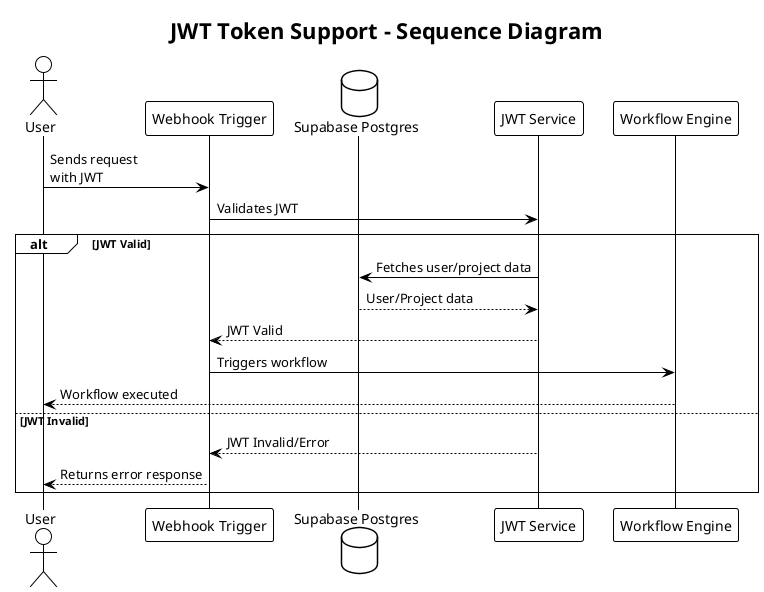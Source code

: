 @startuml
!theme plain

title JWT Token Support - Sequence Diagram

actor User as user
participant "Webhook Trigger" as webhook
database "Supabase Postgres" as db
participant "JWT Service" as jwt
participant "Workflow Engine" as engine

user -> webhook: Sends request\nwith JWT
webhook -> jwt: Validates JWT
alt JWT Valid
    jwt -> db: Fetches user/project data
    db --> jwt: User/Project data
    jwt --> webhook: JWT Valid
    webhook -> engine: Triggers workflow
    engine --> user: Workflow executed
else JWT Invalid
    jwt --> webhook: JWT Invalid/Error
    webhook --> user: Returns error response
end

@enduml